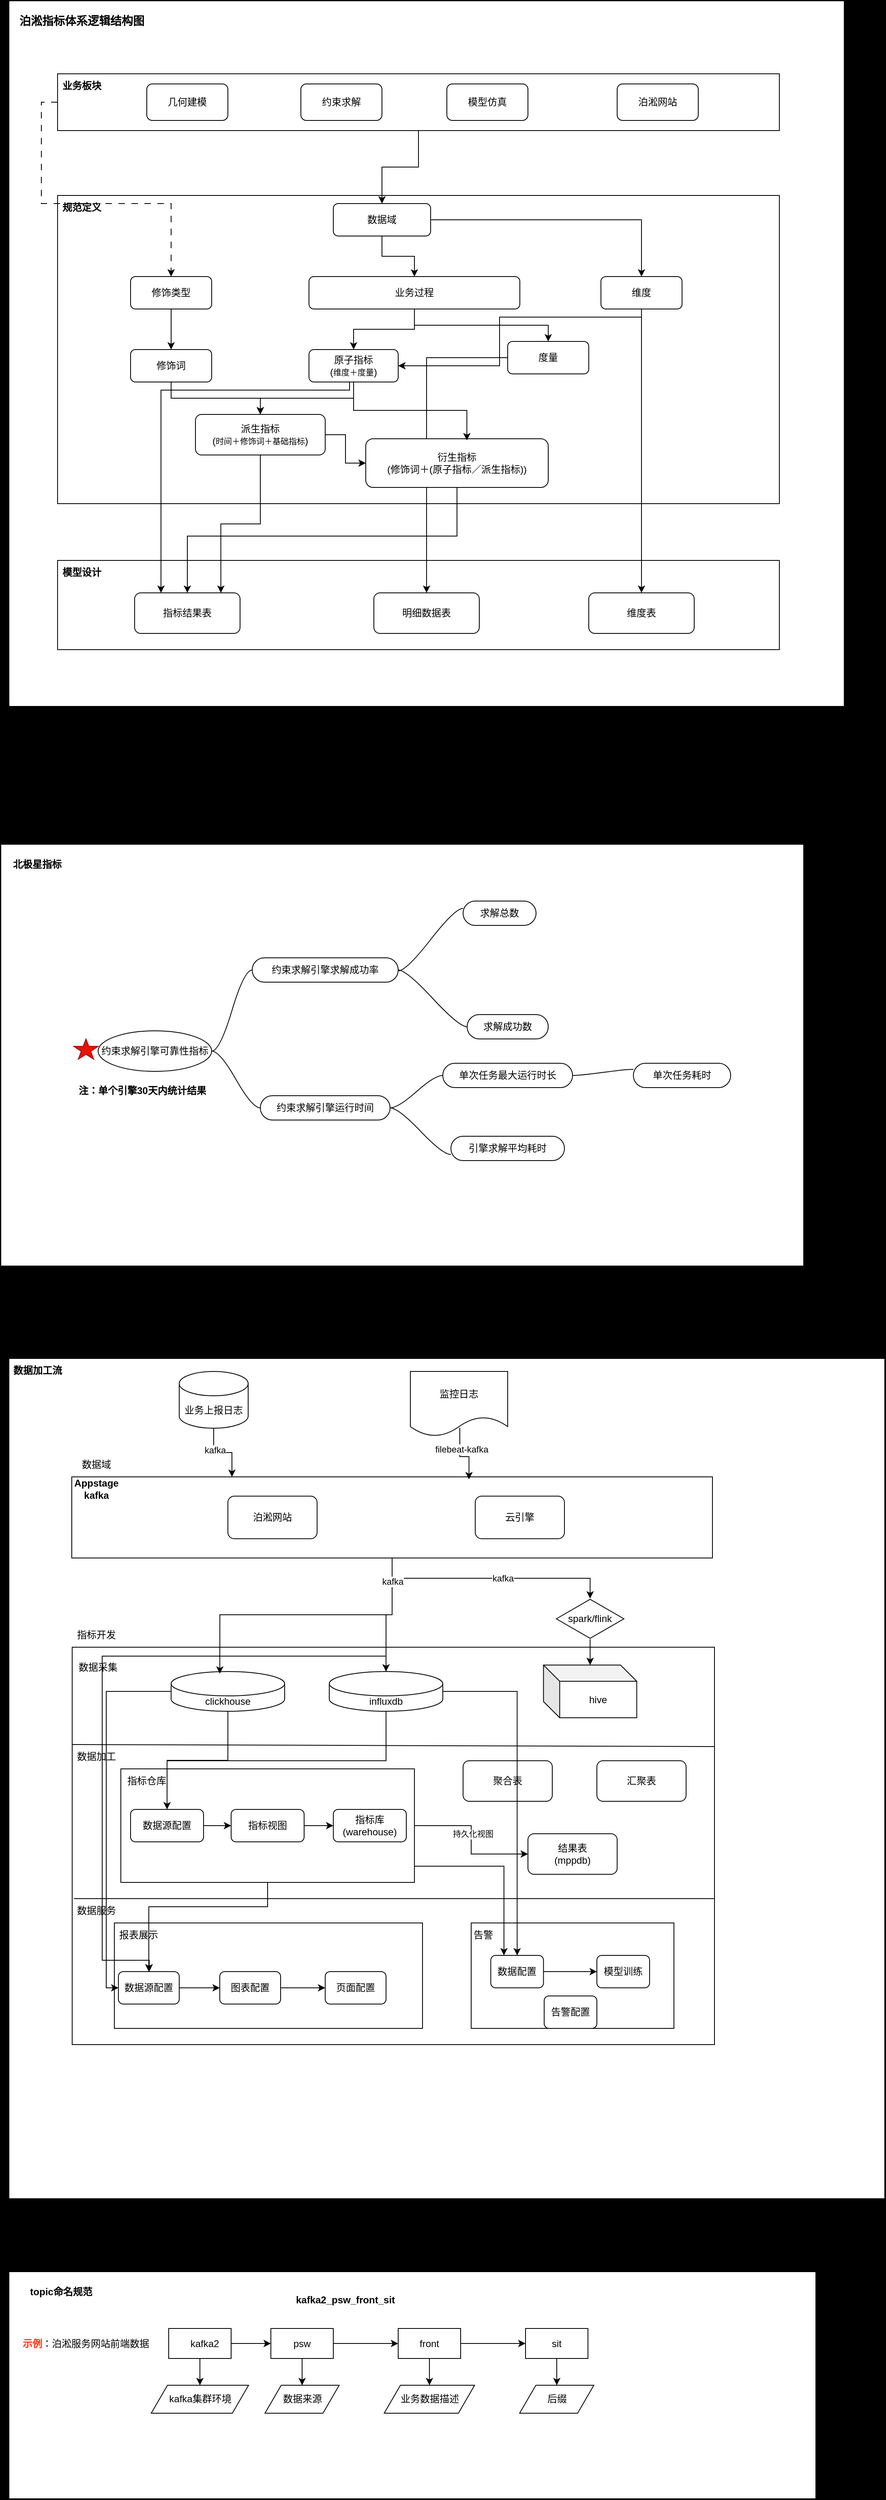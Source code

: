 <mxfile version="22.1.18" type="github">
  <diagram name="第 1 页" id="_VmwAulUeS0sL4wdm395">
    <mxGraphModel dx="1865" dy="1017" grid="1" gridSize="10" guides="1" tooltips="1" connect="1" arrows="1" fold="1" page="1" pageScale="1" pageWidth="827" pageHeight="1169" background="#000000" math="0" shadow="0">
      <root>
        <mxCell id="0" />
        <mxCell id="1" parent="0" />
        <mxCell id="hKratVvkbaBGiTEzcQCC-1" value="" style="rounded=0;whiteSpace=wrap;html=1;" vertex="1" parent="1">
          <mxGeometry x="90" y="50" width="1030" height="870" as="geometry" />
        </mxCell>
        <mxCell id="hKratVvkbaBGiTEzcQCC-2" value="" style="rounded=0;whiteSpace=wrap;html=1;" vertex="1" parent="1">
          <mxGeometry x="150" y="140" width="890" height="70" as="geometry" />
        </mxCell>
        <mxCell id="hKratVvkbaBGiTEzcQCC-3" value="" style="rounded=0;whiteSpace=wrap;html=1;" vertex="1" parent="1">
          <mxGeometry x="150" y="290" width="890" height="380" as="geometry" />
        </mxCell>
        <mxCell id="hKratVvkbaBGiTEzcQCC-4" value="" style="rounded=0;whiteSpace=wrap;html=1;" vertex="1" parent="1">
          <mxGeometry x="150" y="740" width="890" height="110" as="geometry" />
        </mxCell>
        <mxCell id="hKratVvkbaBGiTEzcQCC-5" value="业务板块" style="text;html=1;strokeColor=none;fillColor=none;align=center;verticalAlign=middle;whiteSpace=wrap;rounded=0;fontStyle=1" vertex="1" parent="1">
          <mxGeometry x="150" y="140" width="60" height="30" as="geometry" />
        </mxCell>
        <mxCell id="hKratVvkbaBGiTEzcQCC-6" value="几何建模" style="rounded=1;whiteSpace=wrap;html=1;" vertex="1" parent="1">
          <mxGeometry x="260" y="152.5" width="100" height="45" as="geometry" />
        </mxCell>
        <mxCell id="hKratVvkbaBGiTEzcQCC-7" value="约束求解" style="rounded=1;whiteSpace=wrap;html=1;" vertex="1" parent="1">
          <mxGeometry x="450" y="152.5" width="100" height="45" as="geometry" />
        </mxCell>
        <mxCell id="hKratVvkbaBGiTEzcQCC-8" value="模型仿真" style="rounded=1;whiteSpace=wrap;html=1;" vertex="1" parent="1">
          <mxGeometry x="630" y="152.5" width="100" height="45" as="geometry" />
        </mxCell>
        <mxCell id="hKratVvkbaBGiTEzcQCC-9" value="泊淞网站" style="rounded=1;whiteSpace=wrap;html=1;" vertex="1" parent="1">
          <mxGeometry x="840" y="152.5" width="100" height="45" as="geometry" />
        </mxCell>
        <mxCell id="hKratVvkbaBGiTEzcQCC-12" value="规范定义" style="text;html=1;strokeColor=none;fillColor=none;align=center;verticalAlign=middle;whiteSpace=wrap;rounded=0;fontStyle=1" vertex="1" parent="1">
          <mxGeometry x="150" y="290" width="60" height="30" as="geometry" />
        </mxCell>
        <mxCell id="hKratVvkbaBGiTEzcQCC-13" value="模型设计" style="text;html=1;strokeColor=none;fillColor=none;align=center;verticalAlign=middle;whiteSpace=wrap;rounded=0;fontStyle=1" vertex="1" parent="1">
          <mxGeometry x="150" y="740" width="60" height="30" as="geometry" />
        </mxCell>
        <mxCell id="hKratVvkbaBGiTEzcQCC-21" value="" style="edgeStyle=orthogonalEdgeStyle;rounded=0;orthogonalLoop=1;jettySize=auto;html=1;" edge="1" parent="1" source="hKratVvkbaBGiTEzcQCC-15" target="hKratVvkbaBGiTEzcQCC-17">
          <mxGeometry relative="1" as="geometry" />
        </mxCell>
        <mxCell id="hKratVvkbaBGiTEzcQCC-22" style="edgeStyle=orthogonalEdgeStyle;rounded=0;orthogonalLoop=1;jettySize=auto;html=1;entryX=0.5;entryY=0;entryDx=0;entryDy=0;" edge="1" parent="1" source="hKratVvkbaBGiTEzcQCC-15" target="hKratVvkbaBGiTEzcQCC-18">
          <mxGeometry relative="1" as="geometry" />
        </mxCell>
        <mxCell id="hKratVvkbaBGiTEzcQCC-15" value="数据域" style="rounded=1;whiteSpace=wrap;html=1;" vertex="1" parent="1">
          <mxGeometry x="490" y="300" width="120" height="40" as="geometry" />
        </mxCell>
        <mxCell id="hKratVvkbaBGiTEzcQCC-31" value="" style="edgeStyle=orthogonalEdgeStyle;rounded=0;orthogonalLoop=1;jettySize=auto;html=1;" edge="1" parent="1" source="hKratVvkbaBGiTEzcQCC-16" target="hKratVvkbaBGiTEzcQCC-28">
          <mxGeometry relative="1" as="geometry" />
        </mxCell>
        <mxCell id="hKratVvkbaBGiTEzcQCC-16" value="修饰类型" style="rounded=1;whiteSpace=wrap;html=1;" vertex="1" parent="1">
          <mxGeometry x="240" y="390" width="100" height="40" as="geometry" />
        </mxCell>
        <mxCell id="hKratVvkbaBGiTEzcQCC-26" style="edgeStyle=orthogonalEdgeStyle;rounded=0;orthogonalLoop=1;jettySize=auto;html=1;entryX=0.5;entryY=0;entryDx=0;entryDy=0;" edge="1" parent="1" source="hKratVvkbaBGiTEzcQCC-17" target="hKratVvkbaBGiTEzcQCC-20">
          <mxGeometry relative="1" as="geometry" />
        </mxCell>
        <mxCell id="hKratVvkbaBGiTEzcQCC-27" style="edgeStyle=orthogonalEdgeStyle;rounded=0;orthogonalLoop=1;jettySize=auto;html=1;" edge="1" parent="1" source="hKratVvkbaBGiTEzcQCC-17" target="hKratVvkbaBGiTEzcQCC-23">
          <mxGeometry relative="1" as="geometry" />
        </mxCell>
        <mxCell id="hKratVvkbaBGiTEzcQCC-17" value="业务过程" style="rounded=1;whiteSpace=wrap;html=1;" vertex="1" parent="1">
          <mxGeometry x="460" y="390" width="260" height="40" as="geometry" />
        </mxCell>
        <mxCell id="hKratVvkbaBGiTEzcQCC-51" style="edgeStyle=orthogonalEdgeStyle;rounded=0;orthogonalLoop=1;jettySize=auto;html=1;entryX=1;entryY=0.5;entryDx=0;entryDy=0;" edge="1" parent="1" source="hKratVvkbaBGiTEzcQCC-18" target="hKratVvkbaBGiTEzcQCC-20">
          <mxGeometry relative="1" as="geometry">
            <Array as="points">
              <mxPoint x="870" y="440" />
              <mxPoint x="695" y="440" />
              <mxPoint x="695" y="500" />
            </Array>
          </mxGeometry>
        </mxCell>
        <mxCell id="hKratVvkbaBGiTEzcQCC-52" style="edgeStyle=orthogonalEdgeStyle;rounded=0;orthogonalLoop=1;jettySize=auto;html=1;" edge="1" parent="1" source="hKratVvkbaBGiTEzcQCC-18" target="hKratVvkbaBGiTEzcQCC-47">
          <mxGeometry relative="1" as="geometry" />
        </mxCell>
        <mxCell id="hKratVvkbaBGiTEzcQCC-18" value="维度" style="rounded=1;whiteSpace=wrap;html=1;" vertex="1" parent="1">
          <mxGeometry x="820" y="390" width="100" height="40" as="geometry" />
        </mxCell>
        <mxCell id="hKratVvkbaBGiTEzcQCC-37" style="edgeStyle=orthogonalEdgeStyle;rounded=0;orthogonalLoop=1;jettySize=auto;html=1;" edge="1" parent="1" source="hKratVvkbaBGiTEzcQCC-20" target="hKratVvkbaBGiTEzcQCC-33">
          <mxGeometry relative="1" as="geometry" />
        </mxCell>
        <mxCell id="hKratVvkbaBGiTEzcQCC-43" style="edgeStyle=orthogonalEdgeStyle;rounded=0;orthogonalLoop=1;jettySize=auto;html=1;entryX=0.25;entryY=0;entryDx=0;entryDy=0;" edge="1" parent="1" source="hKratVvkbaBGiTEzcQCC-20" target="hKratVvkbaBGiTEzcQCC-41">
          <mxGeometry relative="1" as="geometry">
            <Array as="points">
              <mxPoint x="510" y="530" />
              <mxPoint x="278" y="530" />
            </Array>
          </mxGeometry>
        </mxCell>
        <mxCell id="hKratVvkbaBGiTEzcQCC-20" value="原子指标&lt;br&gt;(&lt;font style=&quot;font-size: 10px;&quot;&gt;维度&lt;/font&gt;&lt;span style=&quot;font-size: 10px;&quot;&gt;＋度量&lt;/span&gt;)" style="rounded=1;whiteSpace=wrap;html=1;" vertex="1" parent="1">
          <mxGeometry x="460" y="480" width="110" height="40" as="geometry" />
        </mxCell>
        <mxCell id="hKratVvkbaBGiTEzcQCC-46" style="edgeStyle=orthogonalEdgeStyle;rounded=0;orthogonalLoop=1;jettySize=auto;html=1;" edge="1" parent="1" source="hKratVvkbaBGiTEzcQCC-23" target="hKratVvkbaBGiTEzcQCC-45">
          <mxGeometry relative="1" as="geometry" />
        </mxCell>
        <mxCell id="hKratVvkbaBGiTEzcQCC-23" value="度量" style="rounded=1;whiteSpace=wrap;html=1;" vertex="1" parent="1">
          <mxGeometry x="705" y="470" width="100" height="40" as="geometry" />
        </mxCell>
        <mxCell id="hKratVvkbaBGiTEzcQCC-35" style="edgeStyle=orthogonalEdgeStyle;rounded=0;orthogonalLoop=1;jettySize=auto;html=1;" edge="1" parent="1" source="hKratVvkbaBGiTEzcQCC-28" target="hKratVvkbaBGiTEzcQCC-33">
          <mxGeometry relative="1" as="geometry" />
        </mxCell>
        <mxCell id="hKratVvkbaBGiTEzcQCC-28" value="修饰词" style="rounded=1;whiteSpace=wrap;html=1;" vertex="1" parent="1">
          <mxGeometry x="240" y="480" width="100" height="40" as="geometry" />
        </mxCell>
        <mxCell id="hKratVvkbaBGiTEzcQCC-30" style="edgeStyle=orthogonalEdgeStyle;rounded=0;orthogonalLoop=1;jettySize=auto;html=1;dashed=1;dashPattern=8 8;" edge="1" parent="1" source="hKratVvkbaBGiTEzcQCC-2" target="hKratVvkbaBGiTEzcQCC-16">
          <mxGeometry relative="1" as="geometry">
            <Array as="points">
              <mxPoint x="130" y="175" />
              <mxPoint x="130" y="300" />
              <mxPoint x="290" y="300" />
            </Array>
          </mxGeometry>
        </mxCell>
        <mxCell id="hKratVvkbaBGiTEzcQCC-29" style="edgeStyle=orthogonalEdgeStyle;rounded=0;orthogonalLoop=1;jettySize=auto;html=1;" edge="1" parent="1" source="hKratVvkbaBGiTEzcQCC-2" target="hKratVvkbaBGiTEzcQCC-15">
          <mxGeometry relative="1" as="geometry" />
        </mxCell>
        <mxCell id="hKratVvkbaBGiTEzcQCC-40" style="edgeStyle=orthogonalEdgeStyle;rounded=0;orthogonalLoop=1;jettySize=auto;html=1;" edge="1" parent="1" source="hKratVvkbaBGiTEzcQCC-33" target="hKratVvkbaBGiTEzcQCC-38">
          <mxGeometry relative="1" as="geometry" />
        </mxCell>
        <mxCell id="hKratVvkbaBGiTEzcQCC-33" value="派生指标&lt;br&gt;(&lt;font style=&quot;font-size: 10px;&quot;&gt;时间＋修饰词＋基础指标&lt;/font&gt;)" style="rounded=1;whiteSpace=wrap;html=1;" vertex="1" parent="1">
          <mxGeometry x="320" y="560" width="160" height="50" as="geometry" />
        </mxCell>
        <mxCell id="hKratVvkbaBGiTEzcQCC-42" style="edgeStyle=orthogonalEdgeStyle;rounded=0;orthogonalLoop=1;jettySize=auto;html=1;" edge="1" parent="1" source="hKratVvkbaBGiTEzcQCC-38" target="hKratVvkbaBGiTEzcQCC-41">
          <mxGeometry relative="1" as="geometry">
            <Array as="points">
              <mxPoint x="643" y="710" />
              <mxPoint x="310" y="710" />
            </Array>
          </mxGeometry>
        </mxCell>
        <mxCell id="hKratVvkbaBGiTEzcQCC-38" value="衍生指标&lt;br&gt;(修饰词＋(原子指标／派生指标))" style="rounded=1;whiteSpace=wrap;html=1;" vertex="1" parent="1">
          <mxGeometry x="530" y="590" width="225" height="60" as="geometry" />
        </mxCell>
        <mxCell id="hKratVvkbaBGiTEzcQCC-39" style="edgeStyle=orthogonalEdgeStyle;rounded=0;orthogonalLoop=1;jettySize=auto;html=1;entryX=0.554;entryY=0.033;entryDx=0;entryDy=0;entryPerimeter=0;" edge="1" parent="1" source="hKratVvkbaBGiTEzcQCC-20" target="hKratVvkbaBGiTEzcQCC-38">
          <mxGeometry relative="1" as="geometry" />
        </mxCell>
        <mxCell id="hKratVvkbaBGiTEzcQCC-41" value="指标结果表" style="rounded=1;whiteSpace=wrap;html=1;" vertex="1" parent="1">
          <mxGeometry x="245" y="780" width="130" height="50" as="geometry" />
        </mxCell>
        <mxCell id="hKratVvkbaBGiTEzcQCC-44" style="edgeStyle=orthogonalEdgeStyle;rounded=0;orthogonalLoop=1;jettySize=auto;html=1;entryX=0.818;entryY=0;entryDx=0;entryDy=0;entryPerimeter=0;" edge="1" parent="1" source="hKratVvkbaBGiTEzcQCC-33" target="hKratVvkbaBGiTEzcQCC-41">
          <mxGeometry relative="1" as="geometry" />
        </mxCell>
        <mxCell id="hKratVvkbaBGiTEzcQCC-45" value="明细数据表" style="rounded=1;whiteSpace=wrap;html=1;" vertex="1" parent="1">
          <mxGeometry x="540" y="780" width="130" height="50" as="geometry" />
        </mxCell>
        <mxCell id="hKratVvkbaBGiTEzcQCC-47" value="维度表" style="rounded=1;whiteSpace=wrap;html=1;" vertex="1" parent="1">
          <mxGeometry x="805" y="780" width="130" height="50" as="geometry" />
        </mxCell>
        <mxCell id="hKratVvkbaBGiTEzcQCC-49" value="泊淞指标体系逻辑结构图" style="text;html=1;strokeColor=none;fillColor=none;align=center;verticalAlign=middle;whiteSpace=wrap;rounded=0;fontStyle=1;fontSize=14;" vertex="1" parent="1">
          <mxGeometry x="100" y="60" width="160" height="30" as="geometry" />
        </mxCell>
        <mxCell id="hKratVvkbaBGiTEzcQCC-53" value="" style="rounded=0;whiteSpace=wrap;html=1;" vertex="1" parent="1">
          <mxGeometry x="80" y="1090" width="990" height="520" as="geometry" />
        </mxCell>
        <mxCell id="hKratVvkbaBGiTEzcQCC-54" value="北极星指标" style="text;html=1;strokeColor=none;fillColor=none;align=center;verticalAlign=middle;whiteSpace=wrap;rounded=0;fontStyle=1" vertex="1" parent="1">
          <mxGeometry x="80" y="1100" width="90" height="30" as="geometry" />
        </mxCell>
        <mxCell id="hKratVvkbaBGiTEzcQCC-67" style="edgeStyle=entityRelationEdgeStyle;rounded=0;orthogonalLoop=1;jettySize=auto;html=1;startArrow=none;endArrow=none;segment=10;curved=1;sourcePerimeterSpacing=0;targetPerimeterSpacing=0;entryX=0;entryY=0.5;entryDx=0;entryDy=0;" edge="1" parent="1" source="hKratVvkbaBGiTEzcQCC-60" target="hKratVvkbaBGiTEzcQCC-66">
          <mxGeometry relative="1" as="geometry" />
        </mxCell>
        <mxCell id="hKratVvkbaBGiTEzcQCC-60" value="约束求解引擎可靠性指标" style="ellipse;whiteSpace=wrap;html=1;align=center;newEdgeStyle={&quot;edgeStyle&quot;:&quot;entityRelationEdgeStyle&quot;,&quot;startArrow&quot;:&quot;none&quot;,&quot;endArrow&quot;:&quot;none&quot;,&quot;segment&quot;:10,&quot;curved&quot;:1,&quot;sourcePerimeterSpacing&quot;:0,&quot;targetPerimeterSpacing&quot;:0};treeFolding=1;treeMoving=1;" vertex="1" parent="1">
          <mxGeometry x="200" y="1320" width="140" height="50" as="geometry" />
        </mxCell>
        <mxCell id="hKratVvkbaBGiTEzcQCC-71" style="edgeStyle=entityRelationEdgeStyle;rounded=0;orthogonalLoop=1;jettySize=auto;html=1;startArrow=none;endArrow=none;segment=10;curved=1;sourcePerimeterSpacing=0;targetPerimeterSpacing=0;" edge="1" parent="1" source="hKratVvkbaBGiTEzcQCC-64" target="hKratVvkbaBGiTEzcQCC-70">
          <mxGeometry relative="1" as="geometry" />
        </mxCell>
        <mxCell id="hKratVvkbaBGiTEzcQCC-64" value="约束求解引擎求解成功率" style="whiteSpace=wrap;html=1;rounded=1;arcSize=50;align=center;verticalAlign=middle;strokeWidth=1;autosize=1;spacing=4;treeFolding=1;treeMoving=1;newEdgeStyle={&quot;edgeStyle&quot;:&quot;entityRelationEdgeStyle&quot;,&quot;startArrow&quot;:&quot;none&quot;,&quot;endArrow&quot;:&quot;none&quot;,&quot;segment&quot;:10,&quot;curved&quot;:1,&quot;sourcePerimeterSpacing&quot;:0,&quot;targetPerimeterSpacing&quot;:0};" vertex="1" parent="1">
          <mxGeometry x="390" y="1230" width="180" height="30" as="geometry" />
        </mxCell>
        <mxCell id="hKratVvkbaBGiTEzcQCC-65" value="" style="edgeStyle=entityRelationEdgeStyle;startArrow=none;endArrow=none;segment=10;curved=1;sourcePerimeterSpacing=0;targetPerimeterSpacing=0;rounded=0;exitX=1;exitY=0.5;exitDx=0;exitDy=0;" edge="1" target="hKratVvkbaBGiTEzcQCC-64" parent="1" source="hKratVvkbaBGiTEzcQCC-60">
          <mxGeometry relative="1" as="geometry">
            <mxPoint x="570" y="1290" as="sourcePoint" />
          </mxGeometry>
        </mxCell>
        <mxCell id="hKratVvkbaBGiTEzcQCC-81" style="edgeStyle=entityRelationEdgeStyle;rounded=0;orthogonalLoop=1;jettySize=auto;html=1;startArrow=none;endArrow=none;segment=10;curved=1;sourcePerimeterSpacing=0;targetPerimeterSpacing=0;" edge="1" parent="1" source="hKratVvkbaBGiTEzcQCC-66" target="hKratVvkbaBGiTEzcQCC-80">
          <mxGeometry relative="1" as="geometry" />
        </mxCell>
        <mxCell id="hKratVvkbaBGiTEzcQCC-83" style="edgeStyle=entityRelationEdgeStyle;rounded=0;orthogonalLoop=1;jettySize=auto;html=1;startArrow=none;endArrow=none;segment=10;curved=1;sourcePerimeterSpacing=0;targetPerimeterSpacing=0;entryX=0;entryY=0.75;entryDx=0;entryDy=0;" edge="1" parent="1" source="hKratVvkbaBGiTEzcQCC-66" target="hKratVvkbaBGiTEzcQCC-82">
          <mxGeometry relative="1" as="geometry" />
        </mxCell>
        <mxCell id="hKratVvkbaBGiTEzcQCC-66" value="约束求解引擎运行时间" style="whiteSpace=wrap;html=1;rounded=1;arcSize=50;align=center;verticalAlign=middle;strokeWidth=1;autosize=1;spacing=4;treeFolding=1;treeMoving=1;newEdgeStyle={&quot;edgeStyle&quot;:&quot;entityRelationEdgeStyle&quot;,&quot;startArrow&quot;:&quot;none&quot;,&quot;endArrow&quot;:&quot;none&quot;,&quot;segment&quot;:10,&quot;curved&quot;:1,&quot;sourcePerimeterSpacing&quot;:0,&quot;targetPerimeterSpacing&quot;:0};" vertex="1" parent="1">
          <mxGeometry x="400" y="1400" width="160" height="30" as="geometry" />
        </mxCell>
        <mxCell id="hKratVvkbaBGiTEzcQCC-68" value="求解总数" style="whiteSpace=wrap;html=1;rounded=1;arcSize=50;align=center;verticalAlign=middle;strokeWidth=1;autosize=1;spacing=4;treeFolding=1;treeMoving=1;newEdgeStyle={&quot;edgeStyle&quot;:&quot;entityRelationEdgeStyle&quot;,&quot;startArrow&quot;:&quot;none&quot;,&quot;endArrow&quot;:&quot;none&quot;,&quot;segment&quot;:10,&quot;curved&quot;:1,&quot;sourcePerimeterSpacing&quot;:0,&quot;targetPerimeterSpacing&quot;:0};" vertex="1" parent="1">
          <mxGeometry x="650" y="1160" width="90" height="30" as="geometry" />
        </mxCell>
        <mxCell id="hKratVvkbaBGiTEzcQCC-69" value="" style="edgeStyle=entityRelationEdgeStyle;startArrow=none;endArrow=none;segment=10;curved=1;sourcePerimeterSpacing=0;targetPerimeterSpacing=0;rounded=0;" edge="1" parent="1">
          <mxGeometry relative="1" as="geometry">
            <mxPoint x="570" y="1246" as="sourcePoint" />
            <mxPoint x="650" y="1169" as="targetPoint" />
          </mxGeometry>
        </mxCell>
        <mxCell id="hKratVvkbaBGiTEzcQCC-70" value="求解成功数" style="whiteSpace=wrap;html=1;rounded=1;arcSize=50;align=center;verticalAlign=middle;strokeWidth=1;autosize=1;spacing=4;treeFolding=1;treeMoving=1;newEdgeStyle={&quot;edgeStyle&quot;:&quot;entityRelationEdgeStyle&quot;,&quot;startArrow&quot;:&quot;none&quot;,&quot;endArrow&quot;:&quot;none&quot;,&quot;segment&quot;:10,&quot;curved&quot;:1,&quot;sourcePerimeterSpacing&quot;:0,&quot;targetPerimeterSpacing&quot;:0};" vertex="1" parent="1">
          <mxGeometry x="655" y="1300" width="100" height="30" as="geometry" />
        </mxCell>
        <mxCell id="hKratVvkbaBGiTEzcQCC-78" value="注：单个引擎30天内统计结果" style="text;strokeColor=none;fillColor=none;align=left;verticalAlign=middle;spacingLeft=4;spacingRight=4;overflow=hidden;points=[[0,0.5],[1,0.5]];portConstraint=eastwest;rotatable=0;whiteSpace=wrap;html=1;fontStyle=1" vertex="1" parent="1">
          <mxGeometry x="170" y="1379" width="180" height="30" as="geometry" />
        </mxCell>
        <mxCell id="hKratVvkbaBGiTEzcQCC-79" value="" style="verticalLabelPosition=bottom;verticalAlign=top;html=1;shape=mxgraph.basic.star;strokeColor=#B20000;fillColor=#e51400;fontColor=#ffffff;" vertex="1" parent="1">
          <mxGeometry x="170" y="1330" width="30" height="25" as="geometry" />
        </mxCell>
        <mxCell id="hKratVvkbaBGiTEzcQCC-85" style="edgeStyle=entityRelationEdgeStyle;rounded=0;orthogonalLoop=1;jettySize=auto;html=1;startArrow=none;endArrow=none;segment=10;curved=1;sourcePerimeterSpacing=0;targetPerimeterSpacing=0;entryX=0;entryY=0.25;entryDx=0;entryDy=0;" edge="1" parent="1" source="hKratVvkbaBGiTEzcQCC-80" target="hKratVvkbaBGiTEzcQCC-84">
          <mxGeometry relative="1" as="geometry" />
        </mxCell>
        <mxCell id="hKratVvkbaBGiTEzcQCC-80" value="单次任务最大运行时长" style="whiteSpace=wrap;html=1;rounded=1;arcSize=50;align=center;verticalAlign=middle;strokeWidth=1;autosize=1;spacing=4;treeFolding=1;treeMoving=1;newEdgeStyle={&quot;edgeStyle&quot;:&quot;entityRelationEdgeStyle&quot;,&quot;startArrow&quot;:&quot;none&quot;,&quot;endArrow&quot;:&quot;none&quot;,&quot;segment&quot;:10,&quot;curved&quot;:1,&quot;sourcePerimeterSpacing&quot;:0,&quot;targetPerimeterSpacing&quot;:0};" vertex="1" parent="1">
          <mxGeometry x="625" y="1360" width="160" height="30" as="geometry" />
        </mxCell>
        <mxCell id="hKratVvkbaBGiTEzcQCC-82" value="引擎求解平均耗时" style="whiteSpace=wrap;html=1;rounded=1;arcSize=50;align=center;verticalAlign=middle;strokeWidth=1;autosize=1;spacing=4;treeFolding=1;treeMoving=1;newEdgeStyle={&quot;edgeStyle&quot;:&quot;entityRelationEdgeStyle&quot;,&quot;startArrow&quot;:&quot;none&quot;,&quot;endArrow&quot;:&quot;none&quot;,&quot;segment&quot;:10,&quot;curved&quot;:1,&quot;sourcePerimeterSpacing&quot;:0,&quot;targetPerimeterSpacing&quot;:0};" vertex="1" parent="1">
          <mxGeometry x="635" y="1450" width="140" height="30" as="geometry" />
        </mxCell>
        <mxCell id="hKratVvkbaBGiTEzcQCC-84" value="单次任务耗时" style="whiteSpace=wrap;html=1;rounded=1;arcSize=50;align=center;verticalAlign=middle;strokeWidth=1;autosize=1;spacing=4;treeFolding=1;treeMoving=1;newEdgeStyle={&quot;edgeStyle&quot;:&quot;entityRelationEdgeStyle&quot;,&quot;startArrow&quot;:&quot;none&quot;,&quot;endArrow&quot;:&quot;none&quot;,&quot;segment&quot;:10,&quot;curved&quot;:1,&quot;sourcePerimeterSpacing&quot;:0,&quot;targetPerimeterSpacing&quot;:0};" vertex="1" parent="1">
          <mxGeometry x="860" y="1360" width="120" height="30" as="geometry" />
        </mxCell>
        <mxCell id="hKratVvkbaBGiTEzcQCC-87" value="" style="verticalLabelPosition=bottom;verticalAlign=top;html=1;shape=mxgraph.basic.rect;fillColor2=none;strokeWidth=1;size=20;indent=5;" vertex="1" parent="1">
          <mxGeometry x="90" y="1724" width="1080" height="1036" as="geometry" />
        </mxCell>
        <mxCell id="hKratVvkbaBGiTEzcQCC-88" value="数据加工流" style="text;html=1;strokeColor=none;fillColor=none;align=center;verticalAlign=middle;whiteSpace=wrap;rounded=0;fontStyle=1" vertex="1" parent="1">
          <mxGeometry x="82.5" y="1724" width="85" height="30" as="geometry" />
        </mxCell>
        <mxCell id="hKratVvkbaBGiTEzcQCC-119" style="edgeStyle=orthogonalEdgeStyle;rounded=0;orthogonalLoop=1;jettySize=auto;html=1;" edge="1" parent="1" source="hKratVvkbaBGiTEzcQCC-90" target="hKratVvkbaBGiTEzcQCC-115">
          <mxGeometry relative="1" as="geometry" />
        </mxCell>
        <mxCell id="hKratVvkbaBGiTEzcQCC-121" value="kafka" style="edgeLabel;html=1;align=center;verticalAlign=middle;resizable=0;points=[];" vertex="1" connectable="0" parent="hKratVvkbaBGiTEzcQCC-119">
          <mxGeometry x="0.09" relative="1" as="geometry">
            <mxPoint x="1" as="offset" />
          </mxGeometry>
        </mxCell>
        <mxCell id="hKratVvkbaBGiTEzcQCC-90" value="" style="rounded=0;whiteSpace=wrap;html=1;" vertex="1" parent="1">
          <mxGeometry x="167.5" y="1870" width="790" height="100" as="geometry" />
        </mxCell>
        <mxCell id="hKratVvkbaBGiTEzcQCC-91" value="数据域" style="text;html=1;strokeColor=none;fillColor=none;align=center;verticalAlign=middle;whiteSpace=wrap;rounded=0;" vertex="1" parent="1">
          <mxGeometry x="167.5" y="1840" width="60" height="30" as="geometry" />
        </mxCell>
        <mxCell id="hKratVvkbaBGiTEzcQCC-94" style="edgeStyle=orthogonalEdgeStyle;rounded=0;orthogonalLoop=1;jettySize=auto;html=1;entryX=0.25;entryY=0;entryDx=0;entryDy=0;" edge="1" parent="1" source="hKratVvkbaBGiTEzcQCC-92" target="hKratVvkbaBGiTEzcQCC-90">
          <mxGeometry relative="1" as="geometry" />
        </mxCell>
        <mxCell id="hKratVvkbaBGiTEzcQCC-96" value="kafka" style="edgeLabel;html=1;align=center;verticalAlign=middle;resizable=0;points=[];" vertex="1" connectable="0" parent="hKratVvkbaBGiTEzcQCC-94">
          <mxGeometry x="-0.343" y="1" relative="1" as="geometry">
            <mxPoint as="offset" />
          </mxGeometry>
        </mxCell>
        <mxCell id="hKratVvkbaBGiTEzcQCC-92" value="业务上报日志" style="shape=cylinder3;whiteSpace=wrap;html=1;boundedLbl=1;backgroundOutline=1;size=15;" vertex="1" parent="1">
          <mxGeometry x="300" y="1740" width="85" height="70" as="geometry" />
        </mxCell>
        <mxCell id="hKratVvkbaBGiTEzcQCC-93" value="监控日志" style="shape=document;whiteSpace=wrap;html=1;boundedLbl=1;" vertex="1" parent="1">
          <mxGeometry x="585" y="1740" width="120" height="80" as="geometry" />
        </mxCell>
        <mxCell id="hKratVvkbaBGiTEzcQCC-95" style="edgeStyle=orthogonalEdgeStyle;rounded=0;orthogonalLoop=1;jettySize=auto;html=1;entryX=0.62;entryY=0.03;entryDx=0;entryDy=0;entryPerimeter=0;exitX=0.508;exitY=0.867;exitDx=0;exitDy=0;exitPerimeter=0;" edge="1" parent="1" source="hKratVvkbaBGiTEzcQCC-93" target="hKratVvkbaBGiTEzcQCC-90">
          <mxGeometry relative="1" as="geometry" />
        </mxCell>
        <mxCell id="hKratVvkbaBGiTEzcQCC-97" value="filebeat-kafka" style="edgeLabel;html=1;align=center;verticalAlign=middle;resizable=0;points=[];" vertex="1" connectable="0" parent="hKratVvkbaBGiTEzcQCC-95">
          <mxGeometry x="-0.296" y="2" relative="1" as="geometry">
            <mxPoint as="offset" />
          </mxGeometry>
        </mxCell>
        <mxCell id="hKratVvkbaBGiTEzcQCC-98" value="泊淞网站" style="rounded=1;whiteSpace=wrap;html=1;" vertex="1" parent="1">
          <mxGeometry x="360" y="1893.75" width="110" height="52.5" as="geometry" />
        </mxCell>
        <mxCell id="hKratVvkbaBGiTEzcQCC-99" value="云引擎" style="rounded=1;whiteSpace=wrap;html=1;" vertex="1" parent="1">
          <mxGeometry x="665" y="1893.75" width="110" height="52.5" as="geometry" />
        </mxCell>
        <mxCell id="hKratVvkbaBGiTEzcQCC-101" value="" style="rounded=0;whiteSpace=wrap;html=1;" vertex="1" parent="1">
          <mxGeometry x="168" y="2080" width="792" height="490" as="geometry" />
        </mxCell>
        <mxCell id="hKratVvkbaBGiTEzcQCC-102" value="指标开发" style="text;html=1;strokeColor=none;fillColor=none;align=center;verticalAlign=middle;whiteSpace=wrap;rounded=0;" vertex="1" parent="1">
          <mxGeometry x="168" y="2050" width="60" height="30" as="geometry" />
        </mxCell>
        <mxCell id="hKratVvkbaBGiTEzcQCC-131" style="edgeStyle=orthogonalEdgeStyle;rounded=0;orthogonalLoop=1;jettySize=auto;html=1;" edge="1" parent="1" source="hKratVvkbaBGiTEzcQCC-104" target="hKratVvkbaBGiTEzcQCC-128">
          <mxGeometry relative="1" as="geometry" />
        </mxCell>
        <mxCell id="hKratVvkbaBGiTEzcQCC-104" value="clickhouse" style="shape=cylinder3;whiteSpace=wrap;html=1;boundedLbl=1;backgroundOutline=1;size=15;" vertex="1" parent="1">
          <mxGeometry x="290" y="2110" width="140" height="49" as="geometry" />
        </mxCell>
        <mxCell id="hKratVvkbaBGiTEzcQCC-106" value="&lt;b&gt;Appstage kafka&lt;/b&gt;" style="text;html=1;strokeColor=none;fillColor=none;align=center;verticalAlign=middle;whiteSpace=wrap;rounded=0;" vertex="1" parent="1">
          <mxGeometry x="168" y="1870" width="60" height="30" as="geometry" />
        </mxCell>
        <mxCell id="hKratVvkbaBGiTEzcQCC-107" value="" style="endArrow=none;html=1;rounded=0;entryX=1;entryY=0.25;entryDx=0;entryDy=0;" edge="1" parent="1" target="hKratVvkbaBGiTEzcQCC-101">
          <mxGeometry width="50" height="50" relative="1" as="geometry">
            <mxPoint x="168" y="2200" as="sourcePoint" />
            <mxPoint x="218" y="2150" as="targetPoint" />
          </mxGeometry>
        </mxCell>
        <mxCell id="hKratVvkbaBGiTEzcQCC-109" value="influxdb" style="shape=cylinder3;whiteSpace=wrap;html=1;boundedLbl=1;backgroundOutline=1;size=15;" vertex="1" parent="1">
          <mxGeometry x="485" y="2110" width="140" height="49" as="geometry" />
        </mxCell>
        <mxCell id="hKratVvkbaBGiTEzcQCC-110" value="hive" style="shape=cube;whiteSpace=wrap;html=1;boundedLbl=1;backgroundOutline=1;darkOpacity=0.05;darkOpacity2=0.1;" vertex="1" parent="1">
          <mxGeometry x="749.16" y="2102" width="115" height="65" as="geometry" />
        </mxCell>
        <mxCell id="hKratVvkbaBGiTEzcQCC-120" style="edgeStyle=orthogonalEdgeStyle;rounded=0;orthogonalLoop=1;jettySize=auto;html=1;" edge="1" parent="1" source="hKratVvkbaBGiTEzcQCC-115" target="hKratVvkbaBGiTEzcQCC-110">
          <mxGeometry relative="1" as="geometry" />
        </mxCell>
        <mxCell id="hKratVvkbaBGiTEzcQCC-115" value="spark/flink" style="html=1;whiteSpace=wrap;aspect=fixed;shape=isoRectangle;" vertex="1" parent="1">
          <mxGeometry x="764.99" y="2020" width="83.33" height="50" as="geometry" />
        </mxCell>
        <mxCell id="hKratVvkbaBGiTEzcQCC-116" style="edgeStyle=orthogonalEdgeStyle;rounded=0;orthogonalLoop=1;jettySize=auto;html=1;entryX=0.429;entryY=0.054;entryDx=0;entryDy=0;entryPerimeter=0;" edge="1" parent="1" source="hKratVvkbaBGiTEzcQCC-90" target="hKratVvkbaBGiTEzcQCC-104">
          <mxGeometry relative="1" as="geometry" />
        </mxCell>
        <mxCell id="hKratVvkbaBGiTEzcQCC-117" style="edgeStyle=orthogonalEdgeStyle;rounded=0;orthogonalLoop=1;jettySize=auto;html=1;entryX=0.5;entryY=0;entryDx=0;entryDy=0;entryPerimeter=0;" edge="1" parent="1" source="hKratVvkbaBGiTEzcQCC-90" target="hKratVvkbaBGiTEzcQCC-109">
          <mxGeometry relative="1" as="geometry" />
        </mxCell>
        <mxCell id="hKratVvkbaBGiTEzcQCC-118" value="kafka" style="edgeLabel;html=1;align=center;verticalAlign=middle;resizable=0;points=[];" vertex="1" connectable="0" parent="hKratVvkbaBGiTEzcQCC-117">
          <mxGeometry x="-0.607" relative="1" as="geometry">
            <mxPoint as="offset" />
          </mxGeometry>
        </mxCell>
        <mxCell id="hKratVvkbaBGiTEzcQCC-122" value="数据采集" style="text;html=1;strokeColor=none;fillColor=none;align=center;verticalAlign=middle;whiteSpace=wrap;rounded=0;" vertex="1" parent="1">
          <mxGeometry x="170" y="2090" width="60" height="30" as="geometry" />
        </mxCell>
        <mxCell id="hKratVvkbaBGiTEzcQCC-123" value="" style="endArrow=none;html=1;rounded=0;" edge="1" parent="1">
          <mxGeometry width="50" height="50" relative="1" as="geometry">
            <mxPoint x="170" y="2390" as="sourcePoint" />
            <mxPoint x="960" y="2390" as="targetPoint" />
          </mxGeometry>
        </mxCell>
        <mxCell id="hKratVvkbaBGiTEzcQCC-124" value="数据加工" style="text;html=1;strokeColor=none;fillColor=none;align=center;verticalAlign=middle;whiteSpace=wrap;rounded=0;" vertex="1" parent="1">
          <mxGeometry x="168" y="2200" width="60" height="30" as="geometry" />
        </mxCell>
        <mxCell id="hKratVvkbaBGiTEzcQCC-125" value="数据服务" style="text;html=1;strokeColor=none;fillColor=none;align=center;verticalAlign=middle;whiteSpace=wrap;rounded=0;" vertex="1" parent="1">
          <mxGeometry x="167.5" y="2390" width="60" height="30" as="geometry" />
        </mxCell>
        <mxCell id="hKratVvkbaBGiTEzcQCC-140" style="edgeStyle=orthogonalEdgeStyle;rounded=0;orthogonalLoop=1;jettySize=auto;html=1;" edge="1" parent="1" source="hKratVvkbaBGiTEzcQCC-126" target="hKratVvkbaBGiTEzcQCC-138">
          <mxGeometry relative="1" as="geometry" />
        </mxCell>
        <mxCell id="hKratVvkbaBGiTEzcQCC-141" value="持久化视图" style="edgeLabel;html=1;align=center;verticalAlign=middle;resizable=0;points=[];fontSize=10;" vertex="1" connectable="0" parent="hKratVvkbaBGiTEzcQCC-140">
          <mxGeometry x="-0.088" y="2" relative="1" as="geometry">
            <mxPoint as="offset" />
          </mxGeometry>
        </mxCell>
        <mxCell id="hKratVvkbaBGiTEzcQCC-126" value="" style="rounded=0;whiteSpace=wrap;html=1;" vertex="1" parent="1">
          <mxGeometry x="228" y="2230" width="362" height="140" as="geometry" />
        </mxCell>
        <mxCell id="hKratVvkbaBGiTEzcQCC-127" value="指标仓库" style="text;html=1;strokeColor=none;fillColor=none;align=center;verticalAlign=middle;whiteSpace=wrap;rounded=0;" vertex="1" parent="1">
          <mxGeometry x="230" y="2230" width="60" height="30" as="geometry" />
        </mxCell>
        <mxCell id="hKratVvkbaBGiTEzcQCC-133" value="" style="edgeStyle=orthogonalEdgeStyle;rounded=0;orthogonalLoop=1;jettySize=auto;html=1;" edge="1" parent="1" source="hKratVvkbaBGiTEzcQCC-128" target="hKratVvkbaBGiTEzcQCC-129">
          <mxGeometry relative="1" as="geometry" />
        </mxCell>
        <mxCell id="hKratVvkbaBGiTEzcQCC-128" value="数据源配置" style="rounded=1;whiteSpace=wrap;html=1;" vertex="1" parent="1">
          <mxGeometry x="240" y="2280" width="90" height="40" as="geometry" />
        </mxCell>
        <mxCell id="hKratVvkbaBGiTEzcQCC-134" value="" style="edgeStyle=orthogonalEdgeStyle;rounded=0;orthogonalLoop=1;jettySize=auto;html=1;" edge="1" parent="1" source="hKratVvkbaBGiTEzcQCC-129" target="hKratVvkbaBGiTEzcQCC-130">
          <mxGeometry relative="1" as="geometry" />
        </mxCell>
        <mxCell id="hKratVvkbaBGiTEzcQCC-129" value="指标视图" style="rounded=1;whiteSpace=wrap;html=1;" vertex="1" parent="1">
          <mxGeometry x="364" y="2280" width="90" height="40" as="geometry" />
        </mxCell>
        <mxCell id="hKratVvkbaBGiTEzcQCC-130" value="指标库(warehouse)" style="rounded=1;whiteSpace=wrap;html=1;" vertex="1" parent="1">
          <mxGeometry x="490" y="2280" width="90" height="40" as="geometry" />
        </mxCell>
        <mxCell id="hKratVvkbaBGiTEzcQCC-132" style="edgeStyle=orthogonalEdgeStyle;rounded=0;orthogonalLoop=1;jettySize=auto;html=1;entryX=0.5;entryY=0;entryDx=0;entryDy=0;" edge="1" parent="1" source="hKratVvkbaBGiTEzcQCC-109" target="hKratVvkbaBGiTEzcQCC-128">
          <mxGeometry relative="1" as="geometry">
            <Array as="points">
              <mxPoint x="555" y="2220" />
              <mxPoint x="285" y="2220" />
            </Array>
          </mxGeometry>
        </mxCell>
        <mxCell id="hKratVvkbaBGiTEzcQCC-135" value="聚合表" style="rounded=1;whiteSpace=wrap;html=1;" vertex="1" parent="1">
          <mxGeometry x="650" y="2220" width="110" height="50" as="geometry" />
        </mxCell>
        <mxCell id="hKratVvkbaBGiTEzcQCC-136" value="汇聚表" style="rounded=1;whiteSpace=wrap;html=1;" vertex="1" parent="1">
          <mxGeometry x="815" y="2220" width="110" height="50" as="geometry" />
        </mxCell>
        <mxCell id="hKratVvkbaBGiTEzcQCC-138" value="结果表&lt;br&gt;(mppdb)" style="rounded=1;whiteSpace=wrap;html=1;" vertex="1" parent="1">
          <mxGeometry x="730" y="2310" width="110" height="50" as="geometry" />
        </mxCell>
        <mxCell id="hKratVvkbaBGiTEzcQCC-143" value="" style="rounded=0;whiteSpace=wrap;html=1;" vertex="1" parent="1">
          <mxGeometry x="220" y="2420" width="380" height="130" as="geometry" />
        </mxCell>
        <mxCell id="hKratVvkbaBGiTEzcQCC-144" value="报表展示" style="text;html=1;strokeColor=none;fillColor=none;align=center;verticalAlign=middle;whiteSpace=wrap;rounded=0;" vertex="1" parent="1">
          <mxGeometry x="220" y="2420" width="60" height="30" as="geometry" />
        </mxCell>
        <mxCell id="hKratVvkbaBGiTEzcQCC-151" style="edgeStyle=orthogonalEdgeStyle;rounded=0;orthogonalLoop=1;jettySize=auto;html=1;" edge="1" parent="1" source="hKratVvkbaBGiTEzcQCC-145" target="hKratVvkbaBGiTEzcQCC-149">
          <mxGeometry relative="1" as="geometry" />
        </mxCell>
        <mxCell id="hKratVvkbaBGiTEzcQCC-145" value="数据源配置" style="rounded=1;whiteSpace=wrap;html=1;" vertex="1" parent="1">
          <mxGeometry x="225" y="2480" width="75" height="40" as="geometry" />
        </mxCell>
        <mxCell id="hKratVvkbaBGiTEzcQCC-146" style="edgeStyle=orthogonalEdgeStyle;rounded=0;orthogonalLoop=1;jettySize=auto;html=1;entryX=0.5;entryY=0;entryDx=0;entryDy=0;" edge="1" parent="1" source="hKratVvkbaBGiTEzcQCC-126" target="hKratVvkbaBGiTEzcQCC-145">
          <mxGeometry relative="1" as="geometry">
            <Array as="points">
              <mxPoint x="409" y="2400" />
              <mxPoint x="263" y="2400" />
            </Array>
          </mxGeometry>
        </mxCell>
        <mxCell id="hKratVvkbaBGiTEzcQCC-147" style="edgeStyle=orthogonalEdgeStyle;rounded=0;orthogonalLoop=1;jettySize=auto;html=1;" edge="1" parent="1" source="hKratVvkbaBGiTEzcQCC-104" target="hKratVvkbaBGiTEzcQCC-145">
          <mxGeometry relative="1" as="geometry">
            <Array as="points">
              <mxPoint x="210" y="2135" />
              <mxPoint x="210" y="2500" />
            </Array>
          </mxGeometry>
        </mxCell>
        <mxCell id="hKratVvkbaBGiTEzcQCC-148" style="edgeStyle=orthogonalEdgeStyle;rounded=0;orthogonalLoop=1;jettySize=auto;html=1;" edge="1" parent="1" source="hKratVvkbaBGiTEzcQCC-109" target="hKratVvkbaBGiTEzcQCC-145">
          <mxGeometry relative="1" as="geometry">
            <mxPoint x="480" y="2090" as="sourcePoint" />
            <mxPoint x="220" y="2465.5" as="targetPoint" />
            <Array as="points">
              <mxPoint x="555" y="2091" />
              <mxPoint x="205" y="2091" />
              <mxPoint x="205" y="2466" />
              <mxPoint x="263" y="2466" />
            </Array>
          </mxGeometry>
        </mxCell>
        <mxCell id="hKratVvkbaBGiTEzcQCC-152" style="edgeStyle=orthogonalEdgeStyle;rounded=0;orthogonalLoop=1;jettySize=auto;html=1;" edge="1" parent="1" source="hKratVvkbaBGiTEzcQCC-149" target="hKratVvkbaBGiTEzcQCC-150">
          <mxGeometry relative="1" as="geometry" />
        </mxCell>
        <mxCell id="hKratVvkbaBGiTEzcQCC-149" value="图表配置" style="rounded=1;whiteSpace=wrap;html=1;" vertex="1" parent="1">
          <mxGeometry x="350" y="2480" width="75" height="40" as="geometry" />
        </mxCell>
        <mxCell id="hKratVvkbaBGiTEzcQCC-150" value="页面配置" style="rounded=1;whiteSpace=wrap;html=1;" vertex="1" parent="1">
          <mxGeometry x="480" y="2480" width="75" height="40" as="geometry" />
        </mxCell>
        <mxCell id="hKratVvkbaBGiTEzcQCC-153" value="" style="rounded=0;whiteSpace=wrap;html=1;" vertex="1" parent="1">
          <mxGeometry x="660" y="2420" width="250" height="130" as="geometry" />
        </mxCell>
        <mxCell id="hKratVvkbaBGiTEzcQCC-154" value="告警" style="text;html=1;strokeColor=none;fillColor=none;align=center;verticalAlign=middle;whiteSpace=wrap;rounded=0;" vertex="1" parent="1">
          <mxGeometry x="645" y="2420" width="60" height="30" as="geometry" />
        </mxCell>
        <mxCell id="hKratVvkbaBGiTEzcQCC-159" style="edgeStyle=orthogonalEdgeStyle;rounded=0;orthogonalLoop=1;jettySize=auto;html=1;" edge="1" parent="1" source="hKratVvkbaBGiTEzcQCC-155" target="hKratVvkbaBGiTEzcQCC-156">
          <mxGeometry relative="1" as="geometry" />
        </mxCell>
        <mxCell id="hKratVvkbaBGiTEzcQCC-155" value="数据配置" style="rounded=1;whiteSpace=wrap;html=1;" vertex="1" parent="1">
          <mxGeometry x="684.16" y="2460" width="65" height="40" as="geometry" />
        </mxCell>
        <mxCell id="hKratVvkbaBGiTEzcQCC-156" value="模型训练" style="rounded=1;whiteSpace=wrap;html=1;" vertex="1" parent="1">
          <mxGeometry x="815" y="2460" width="65" height="40" as="geometry" />
        </mxCell>
        <mxCell id="hKratVvkbaBGiTEzcQCC-157" value="告警配置" style="rounded=1;whiteSpace=wrap;html=1;" vertex="1" parent="1">
          <mxGeometry x="750" y="2510" width="65" height="40" as="geometry" />
        </mxCell>
        <mxCell id="hKratVvkbaBGiTEzcQCC-160" style="edgeStyle=orthogonalEdgeStyle;rounded=0;orthogonalLoop=1;jettySize=auto;html=1;entryX=0.25;entryY=0;entryDx=0;entryDy=0;" edge="1" parent="1" source="hKratVvkbaBGiTEzcQCC-126" target="hKratVvkbaBGiTEzcQCC-155">
          <mxGeometry relative="1" as="geometry">
            <Array as="points">
              <mxPoint x="700" y="2350" />
            </Array>
          </mxGeometry>
        </mxCell>
        <mxCell id="hKratVvkbaBGiTEzcQCC-161" style="edgeStyle=orthogonalEdgeStyle;rounded=0;orthogonalLoop=1;jettySize=auto;html=1;" edge="1" parent="1" source="hKratVvkbaBGiTEzcQCC-109" target="hKratVvkbaBGiTEzcQCC-155">
          <mxGeometry relative="1" as="geometry" />
        </mxCell>
        <mxCell id="hKratVvkbaBGiTEzcQCC-162" value="" style="rounded=0;whiteSpace=wrap;html=1;" vertex="1" parent="1">
          <mxGeometry x="90" y="2850" width="995" height="280" as="geometry" />
        </mxCell>
        <mxCell id="hKratVvkbaBGiTEzcQCC-163" value="&lt;b&gt;topic命名规范&lt;/b&gt;" style="text;html=1;strokeColor=none;fillColor=none;align=center;verticalAlign=middle;whiteSpace=wrap;rounded=0;" vertex="1" parent="1">
          <mxGeometry x="107.5" y="2860" width="92.5" height="30" as="geometry" />
        </mxCell>
        <mxCell id="hKratVvkbaBGiTEzcQCC-169" value="" style="edgeStyle=orthogonalEdgeStyle;rounded=0;orthogonalLoop=1;jettySize=auto;html=1;" edge="1" parent="1" source="hKratVvkbaBGiTEzcQCC-164" target="hKratVvkbaBGiTEzcQCC-168">
          <mxGeometry relative="1" as="geometry" />
        </mxCell>
        <mxCell id="hKratVvkbaBGiTEzcQCC-171" value="" style="edgeStyle=orthogonalEdgeStyle;rounded=0;orthogonalLoop=1;jettySize=auto;html=1;" edge="1" parent="1" source="hKratVvkbaBGiTEzcQCC-164" target="hKratVvkbaBGiTEzcQCC-170">
          <mxGeometry relative="1" as="geometry" />
        </mxCell>
        <mxCell id="hKratVvkbaBGiTEzcQCC-164" value="psw" style="rounded=0;whiteSpace=wrap;html=1;" vertex="1" parent="1">
          <mxGeometry x="413" y="2920" width="77" height="37" as="geometry" />
        </mxCell>
        <mxCell id="hKratVvkbaBGiTEzcQCC-165" value="&lt;b&gt;&lt;font color=&quot;#ff3912&quot;&gt;示例&lt;/font&gt;&lt;/b&gt;：泊淞服务网站前端数据" style="text;html=1;strokeColor=none;fillColor=none;align=center;verticalAlign=middle;whiteSpace=wrap;rounded=0;" vertex="1" parent="1">
          <mxGeometry x="105" y="2911" width="160" height="55" as="geometry" />
        </mxCell>
        <mxCell id="hKratVvkbaBGiTEzcQCC-168" value="数据来源" style="shape=parallelogram;perimeter=parallelogramPerimeter;whiteSpace=wrap;html=1;fixedSize=1;rounded=0;" vertex="1" parent="1">
          <mxGeometry x="405.75" y="2990" width="91.5" height="34.5" as="geometry" />
        </mxCell>
        <mxCell id="hKratVvkbaBGiTEzcQCC-173" value="" style="edgeStyle=orthogonalEdgeStyle;rounded=0;orthogonalLoop=1;jettySize=auto;html=1;" edge="1" parent="1" source="hKratVvkbaBGiTEzcQCC-170" target="hKratVvkbaBGiTEzcQCC-172">
          <mxGeometry relative="1" as="geometry" />
        </mxCell>
        <mxCell id="hKratVvkbaBGiTEzcQCC-178" value="" style="edgeStyle=orthogonalEdgeStyle;rounded=0;orthogonalLoop=1;jettySize=auto;html=1;" edge="1" parent="1" source="hKratVvkbaBGiTEzcQCC-170" target="hKratVvkbaBGiTEzcQCC-176">
          <mxGeometry relative="1" as="geometry" />
        </mxCell>
        <mxCell id="hKratVvkbaBGiTEzcQCC-170" value="front" style="rounded=0;whiteSpace=wrap;html=1;" vertex="1" parent="1">
          <mxGeometry x="570" y="2920" width="77" height="37" as="geometry" />
        </mxCell>
        <mxCell id="hKratVvkbaBGiTEzcQCC-179" value="" style="edgeStyle=orthogonalEdgeStyle;rounded=0;orthogonalLoop=1;jettySize=auto;html=1;" edge="1" parent="1" source="hKratVvkbaBGiTEzcQCC-172" target="hKratVvkbaBGiTEzcQCC-177">
          <mxGeometry relative="1" as="geometry" />
        </mxCell>
        <mxCell id="hKratVvkbaBGiTEzcQCC-172" value="sit" style="rounded=0;whiteSpace=wrap;html=1;" vertex="1" parent="1">
          <mxGeometry x="727" y="2920" width="77" height="37" as="geometry" />
        </mxCell>
        <mxCell id="hKratVvkbaBGiTEzcQCC-176" value="业务数据描述" style="shape=parallelogram;perimeter=parallelogramPerimeter;whiteSpace=wrap;html=1;fixedSize=1;rounded=0;" vertex="1" parent="1">
          <mxGeometry x="552.75" y="2990" width="111.5" height="34.5" as="geometry" />
        </mxCell>
        <mxCell id="hKratVvkbaBGiTEzcQCC-177" value="后缀" style="shape=parallelogram;perimeter=parallelogramPerimeter;whiteSpace=wrap;html=1;fixedSize=1;rounded=0;" vertex="1" parent="1">
          <mxGeometry x="719.75" y="2990" width="91.5" height="34.5" as="geometry" />
        </mxCell>
        <mxCell id="hKratVvkbaBGiTEzcQCC-180" value="&lt;b&gt;kafka2_psw_front_sit&lt;/b&gt;" style="text;html=1;strokeColor=none;fillColor=none;align=center;verticalAlign=middle;whiteSpace=wrap;rounded=0;" vertex="1" parent="1">
          <mxGeometry x="440" y="2870" width="130" height="30" as="geometry" />
        </mxCell>
        <mxCell id="hKratVvkbaBGiTEzcQCC-183" style="edgeStyle=orthogonalEdgeStyle;rounded=0;orthogonalLoop=1;jettySize=auto;html=1;entryX=0;entryY=0.5;entryDx=0;entryDy=0;" edge="1" parent="1" source="hKratVvkbaBGiTEzcQCC-181" target="hKratVvkbaBGiTEzcQCC-164">
          <mxGeometry relative="1" as="geometry" />
        </mxCell>
        <mxCell id="hKratVvkbaBGiTEzcQCC-185" value="" style="edgeStyle=orthogonalEdgeStyle;rounded=0;orthogonalLoop=1;jettySize=auto;html=1;" edge="1" parent="1" source="hKratVvkbaBGiTEzcQCC-181" target="hKratVvkbaBGiTEzcQCC-184">
          <mxGeometry relative="1" as="geometry" />
        </mxCell>
        <mxCell id="hKratVvkbaBGiTEzcQCC-181" value="　kafka2" style="rounded=0;whiteSpace=wrap;html=1;" vertex="1" parent="1">
          <mxGeometry x="287" y="2920" width="77" height="37" as="geometry" />
        </mxCell>
        <mxCell id="hKratVvkbaBGiTEzcQCC-184" value="kafka集群环境" style="shape=parallelogram;perimeter=parallelogramPerimeter;whiteSpace=wrap;html=1;fixedSize=1;rounded=0;" vertex="1" parent="1">
          <mxGeometry x="265.5" y="2990" width="120" height="34.5" as="geometry" />
        </mxCell>
      </root>
    </mxGraphModel>
  </diagram>
</mxfile>

